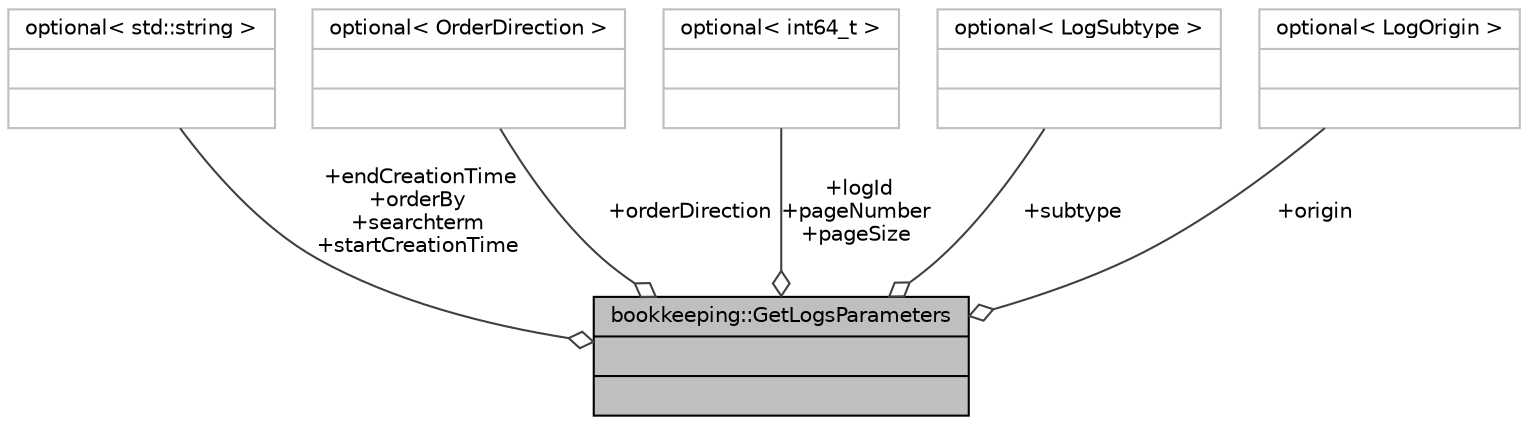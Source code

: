 digraph "bookkeeping::GetLogsParameters"
{
 // INTERACTIVE_SVG=YES
 // LATEX_PDF_SIZE
  bgcolor="transparent";
  edge [fontname="Helvetica",fontsize="10",labelfontname="Helvetica",labelfontsize="10"];
  node [fontname="Helvetica",fontsize="10",shape=record];
  Node1 [label="{bookkeeping::GetLogsParameters\n||}",height=0.2,width=0.4,color="black", fillcolor="grey75", style="filled", fontcolor="black",tooltip=" "];
  Node2 -> Node1 [color="grey25",fontsize="10",style="solid",label=" +endCreationTime\n+orderBy\n+searchterm\n+startCreationTime" ,arrowhead="odiamond",fontname="Helvetica"];
  Node2 [label="{optional\< std::string \>\n||}",height=0.2,width=0.4,color="grey75",tooltip=" "];
  Node3 -> Node1 [color="grey25",fontsize="10",style="solid",label=" +orderDirection" ,arrowhead="odiamond",fontname="Helvetica"];
  Node3 [label="{optional\< OrderDirection \>\n||}",height=0.2,width=0.4,color="grey75",tooltip=" "];
  Node4 -> Node1 [color="grey25",fontsize="10",style="solid",label=" +logId\n+pageNumber\n+pageSize" ,arrowhead="odiamond",fontname="Helvetica"];
  Node4 [label="{optional\< int64_t \>\n||}",height=0.2,width=0.4,color="grey75",tooltip=" "];
  Node5 -> Node1 [color="grey25",fontsize="10",style="solid",label=" +subtype" ,arrowhead="odiamond",fontname="Helvetica"];
  Node5 [label="{optional\< LogSubtype \>\n||}",height=0.2,width=0.4,color="grey75",tooltip=" "];
  Node6 -> Node1 [color="grey25",fontsize="10",style="solid",label=" +origin" ,arrowhead="odiamond",fontname="Helvetica"];
  Node6 [label="{optional\< LogOrigin \>\n||}",height=0.2,width=0.4,color="grey75",tooltip=" "];
}
